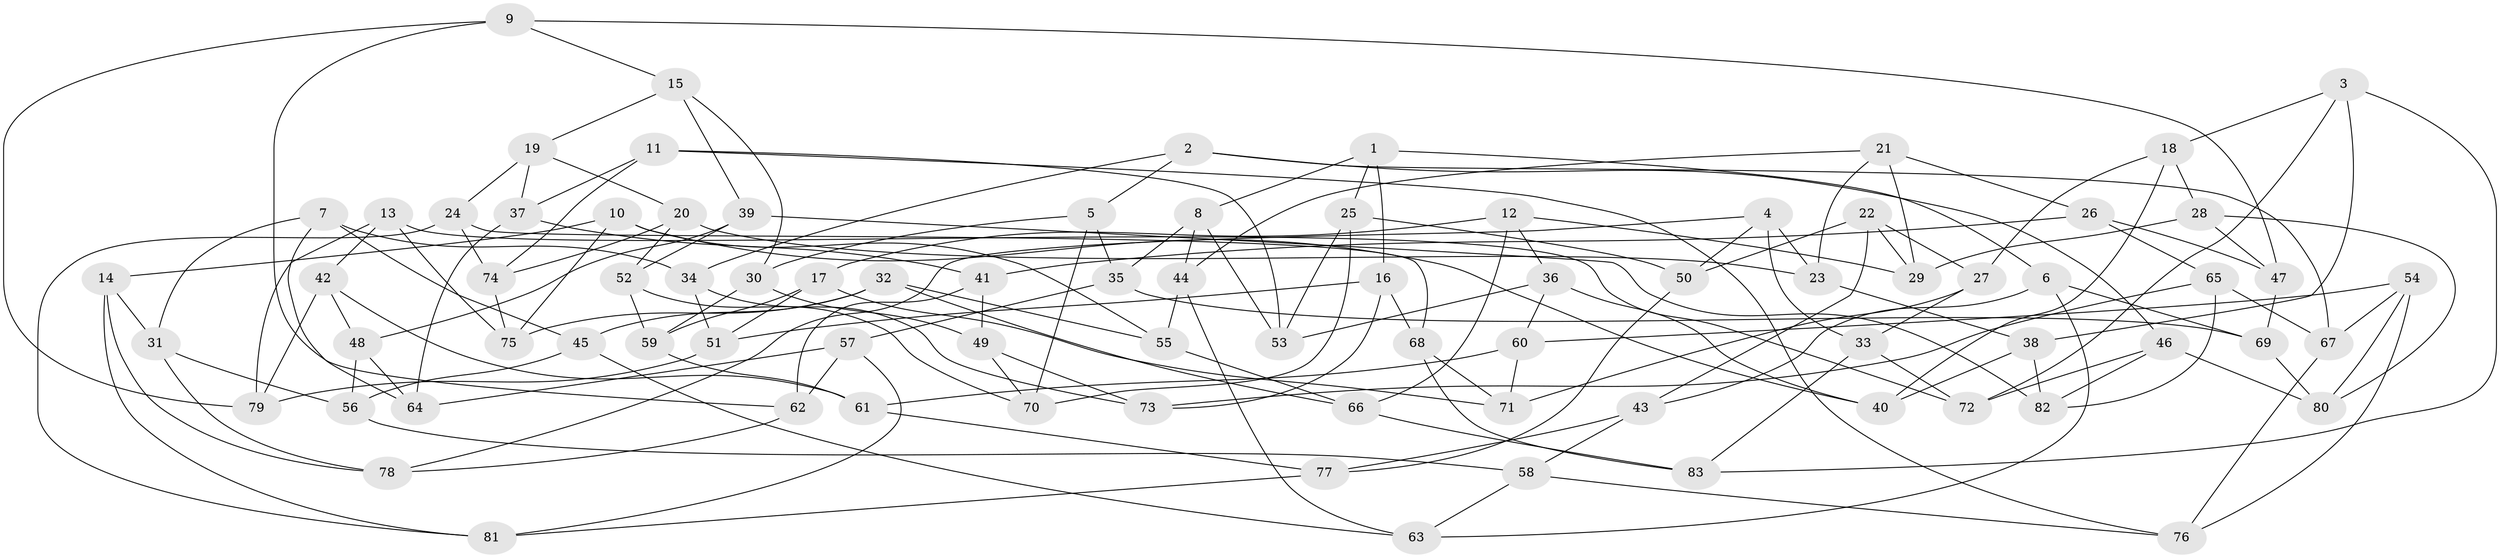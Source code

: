 // Generated by graph-tools (version 1.1) at 2025/03/03/09/25 03:03:00]
// undirected, 83 vertices, 166 edges
graph export_dot {
graph [start="1"]
  node [color=gray90,style=filled];
  1;
  2;
  3;
  4;
  5;
  6;
  7;
  8;
  9;
  10;
  11;
  12;
  13;
  14;
  15;
  16;
  17;
  18;
  19;
  20;
  21;
  22;
  23;
  24;
  25;
  26;
  27;
  28;
  29;
  30;
  31;
  32;
  33;
  34;
  35;
  36;
  37;
  38;
  39;
  40;
  41;
  42;
  43;
  44;
  45;
  46;
  47;
  48;
  49;
  50;
  51;
  52;
  53;
  54;
  55;
  56;
  57;
  58;
  59;
  60;
  61;
  62;
  63;
  64;
  65;
  66;
  67;
  68;
  69;
  70;
  71;
  72;
  73;
  74;
  75;
  76;
  77;
  78;
  79;
  80;
  81;
  82;
  83;
  1 -- 6;
  1 -- 16;
  1 -- 25;
  1 -- 8;
  2 -- 5;
  2 -- 34;
  2 -- 46;
  2 -- 67;
  3 -- 83;
  3 -- 18;
  3 -- 38;
  3 -- 72;
  4 -- 33;
  4 -- 78;
  4 -- 23;
  4 -- 50;
  5 -- 35;
  5 -- 30;
  5 -- 70;
  6 -- 69;
  6 -- 63;
  6 -- 43;
  7 -- 45;
  7 -- 31;
  7 -- 34;
  7 -- 64;
  8 -- 53;
  8 -- 35;
  8 -- 44;
  9 -- 79;
  9 -- 15;
  9 -- 47;
  9 -- 62;
  10 -- 14;
  10 -- 75;
  10 -- 40;
  10 -- 55;
  11 -- 76;
  11 -- 74;
  11 -- 53;
  11 -- 37;
  12 -- 36;
  12 -- 17;
  12 -- 66;
  12 -- 29;
  13 -- 72;
  13 -- 42;
  13 -- 79;
  13 -- 75;
  14 -- 78;
  14 -- 81;
  14 -- 31;
  15 -- 30;
  15 -- 39;
  15 -- 19;
  16 -- 51;
  16 -- 68;
  16 -- 73;
  17 -- 59;
  17 -- 71;
  17 -- 51;
  18 -- 27;
  18 -- 28;
  18 -- 40;
  19 -- 20;
  19 -- 24;
  19 -- 37;
  20 -- 23;
  20 -- 52;
  20 -- 74;
  21 -- 44;
  21 -- 26;
  21 -- 23;
  21 -- 29;
  22 -- 43;
  22 -- 50;
  22 -- 27;
  22 -- 29;
  23 -- 38;
  24 -- 74;
  24 -- 68;
  24 -- 81;
  25 -- 70;
  25 -- 53;
  25 -- 50;
  26 -- 47;
  26 -- 65;
  26 -- 41;
  27 -- 71;
  27 -- 33;
  28 -- 47;
  28 -- 29;
  28 -- 80;
  30 -- 49;
  30 -- 59;
  31 -- 56;
  31 -- 78;
  32 -- 75;
  32 -- 45;
  32 -- 66;
  32 -- 55;
  33 -- 83;
  33 -- 72;
  34 -- 51;
  34 -- 73;
  35 -- 57;
  35 -- 69;
  36 -- 60;
  36 -- 53;
  36 -- 40;
  37 -- 41;
  37 -- 64;
  38 -- 82;
  38 -- 40;
  39 -- 52;
  39 -- 82;
  39 -- 48;
  41 -- 49;
  41 -- 62;
  42 -- 61;
  42 -- 48;
  42 -- 79;
  43 -- 77;
  43 -- 58;
  44 -- 55;
  44 -- 63;
  45 -- 56;
  45 -- 63;
  46 -- 80;
  46 -- 82;
  46 -- 72;
  47 -- 69;
  48 -- 56;
  48 -- 64;
  49 -- 73;
  49 -- 70;
  50 -- 77;
  51 -- 79;
  52 -- 59;
  52 -- 70;
  54 -- 76;
  54 -- 80;
  54 -- 67;
  54 -- 60;
  55 -- 66;
  56 -- 58;
  57 -- 64;
  57 -- 81;
  57 -- 62;
  58 -- 76;
  58 -- 63;
  59 -- 61;
  60 -- 61;
  60 -- 71;
  61 -- 77;
  62 -- 78;
  65 -- 67;
  65 -- 82;
  65 -- 73;
  66 -- 83;
  67 -- 76;
  68 -- 83;
  68 -- 71;
  69 -- 80;
  74 -- 75;
  77 -- 81;
}

